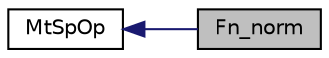 digraph "Fn_norm"
{
  edge [fontname="Helvetica",fontsize="10",labelfontname="Helvetica",labelfontsize="10"];
  node [fontname="Helvetica",fontsize="10",shape=record];
  rankdir=LR;
  Node0 [label="Fn_norm",height=0.2,width=0.4,color="black", fillcolor="grey75", style="filled" fontcolor="black"];
  Node1 [label="MtSpOp",height=0.2,width=0.4,color="black", fillcolor="white", style="filled",URL="$group__mt_sp_op.html"];
  Node1->Node0 [shape=plaintext, color="midnightblue", dir="back", style="solid"];
}
